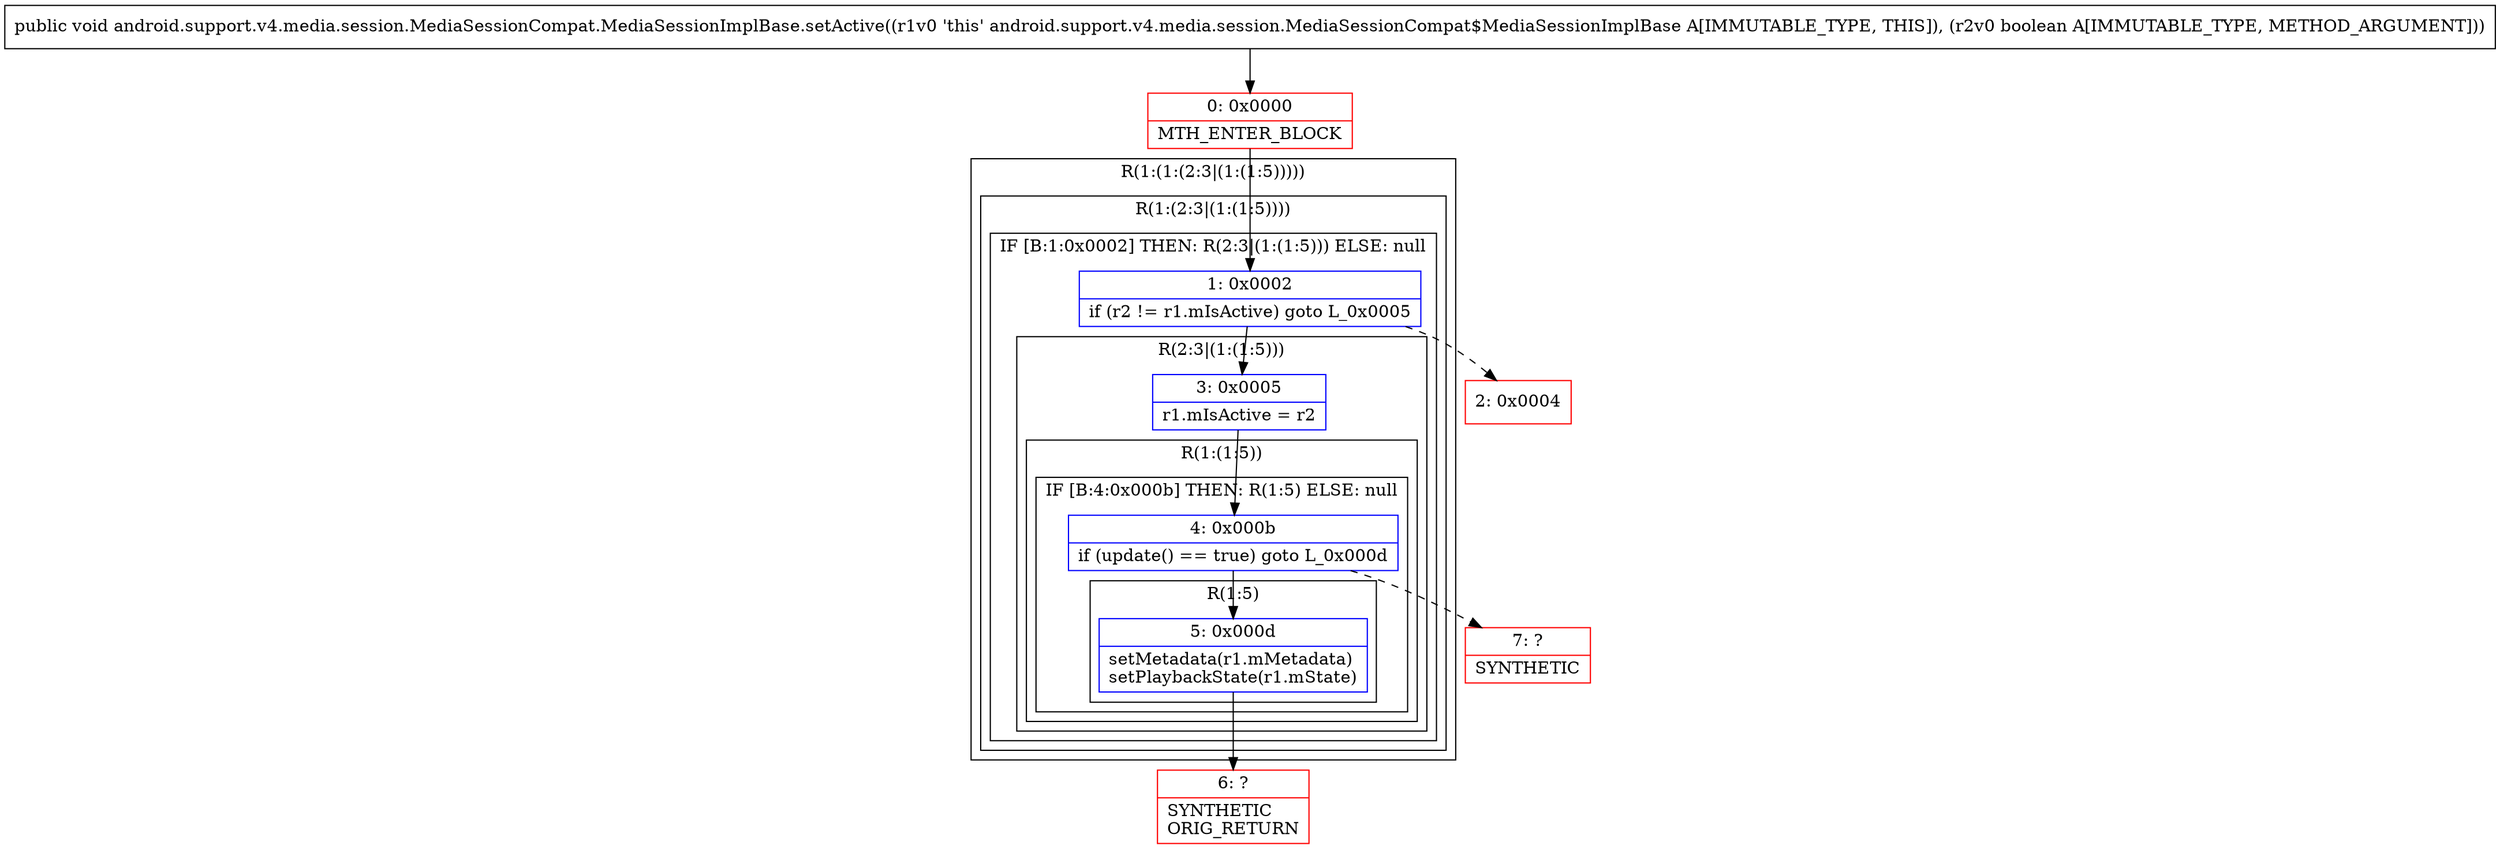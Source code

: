 digraph "CFG forandroid.support.v4.media.session.MediaSessionCompat.MediaSessionImplBase.setActive(Z)V" {
subgraph cluster_Region_964233060 {
label = "R(1:(1:(2:3|(1:(1:5)))))";
node [shape=record,color=blue];
subgraph cluster_Region_1939238287 {
label = "R(1:(2:3|(1:(1:5))))";
node [shape=record,color=blue];
subgraph cluster_IfRegion_702698439 {
label = "IF [B:1:0x0002] THEN: R(2:3|(1:(1:5))) ELSE: null";
node [shape=record,color=blue];
Node_1 [shape=record,label="{1\:\ 0x0002|if (r2 != r1.mIsActive) goto L_0x0005\l}"];
subgraph cluster_Region_1826566564 {
label = "R(2:3|(1:(1:5)))";
node [shape=record,color=blue];
Node_3 [shape=record,label="{3\:\ 0x0005|r1.mIsActive = r2\l}"];
subgraph cluster_Region_502028668 {
label = "R(1:(1:5))";
node [shape=record,color=blue];
subgraph cluster_IfRegion_1574352219 {
label = "IF [B:4:0x000b] THEN: R(1:5) ELSE: null";
node [shape=record,color=blue];
Node_4 [shape=record,label="{4\:\ 0x000b|if (update() == true) goto L_0x000d\l}"];
subgraph cluster_Region_1720826189 {
label = "R(1:5)";
node [shape=record,color=blue];
Node_5 [shape=record,label="{5\:\ 0x000d|setMetadata(r1.mMetadata)\lsetPlaybackState(r1.mState)\l}"];
}
}
}
}
}
}
}
Node_0 [shape=record,color=red,label="{0\:\ 0x0000|MTH_ENTER_BLOCK\l}"];
Node_2 [shape=record,color=red,label="{2\:\ 0x0004}"];
Node_6 [shape=record,color=red,label="{6\:\ ?|SYNTHETIC\lORIG_RETURN\l}"];
Node_7 [shape=record,color=red,label="{7\:\ ?|SYNTHETIC\l}"];
MethodNode[shape=record,label="{public void android.support.v4.media.session.MediaSessionCompat.MediaSessionImplBase.setActive((r1v0 'this' android.support.v4.media.session.MediaSessionCompat$MediaSessionImplBase A[IMMUTABLE_TYPE, THIS]), (r2v0 boolean A[IMMUTABLE_TYPE, METHOD_ARGUMENT])) }"];
MethodNode -> Node_0;
Node_1 -> Node_2[style=dashed];
Node_1 -> Node_3;
Node_3 -> Node_4;
Node_4 -> Node_5;
Node_4 -> Node_7[style=dashed];
Node_5 -> Node_6;
Node_0 -> Node_1;
}

